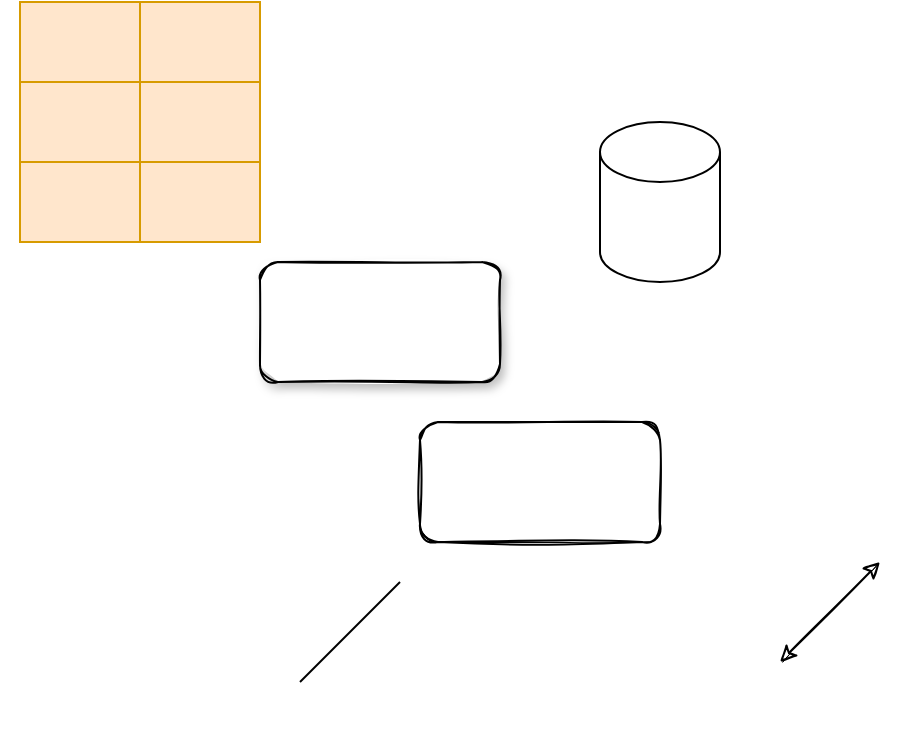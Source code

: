<mxfile version="15.8.4" type="device"><diagram id="4yFeh1nRZorO10Z4uMXK" name="第 1 页"><mxGraphModel dx="946" dy="625" grid="1" gridSize="10" guides="1" tooltips="1" connect="1" arrows="1" fold="1" page="1" pageScale="1" pageWidth="827" pageHeight="1169" math="0" shadow="0"><root><mxCell id="0"/><mxCell id="1" parent="0"/><mxCell id="4Mebza7WRxcMVIhNQ-br-1" value="" style="rounded=1;whiteSpace=wrap;html=1;shadow=1;sketch=1;" vertex="1" parent="1"><mxGeometry x="270" y="210" width="120" height="60" as="geometry"/></mxCell><mxCell id="4Mebza7WRxcMVIhNQ-br-2" value="" style="rounded=1;whiteSpace=wrap;html=1;" vertex="1" parent="1"><mxGeometry x="350" y="290" width="120" height="60" as="geometry"/></mxCell><mxCell id="4Mebza7WRxcMVIhNQ-br-3" value="" style="rounded=1;whiteSpace=wrap;html=1;sketch=1;" vertex="1" parent="1"><mxGeometry x="350" y="290" width="120" height="60" as="geometry"/></mxCell><mxCell id="4Mebza7WRxcMVIhNQ-br-4" value="" style="shape=table;html=1;whiteSpace=wrap;startSize=0;container=1;collapsible=0;childLayout=tableLayout;fillColor=#ffe6cc;strokeColor=#d79b00;" vertex="1" parent="1"><mxGeometry x="150" y="80" width="120" height="120" as="geometry"/></mxCell><mxCell id="4Mebza7WRxcMVIhNQ-br-5" value="" style="shape=partialRectangle;html=1;whiteSpace=wrap;collapsible=0;dropTarget=0;pointerEvents=0;fillColor=none;top=0;left=0;bottom=0;right=0;points=[[0,0.5],[1,0.5]];portConstraint=eastwest;" vertex="1" parent="4Mebza7WRxcMVIhNQ-br-4"><mxGeometry width="120" height="40" as="geometry"/></mxCell><mxCell id="4Mebza7WRxcMVIhNQ-br-6" value="" style="shape=partialRectangle;html=1;whiteSpace=wrap;connectable=0;fillColor=none;top=0;left=0;bottom=0;right=0;overflow=hidden;pointerEvents=1;" vertex="1" parent="4Mebza7WRxcMVIhNQ-br-5"><mxGeometry width="60" height="40" as="geometry"><mxRectangle width="60" height="40" as="alternateBounds"/></mxGeometry></mxCell><mxCell id="4Mebza7WRxcMVIhNQ-br-7" value="" style="shape=partialRectangle;html=1;whiteSpace=wrap;connectable=0;fillColor=none;top=0;left=0;bottom=0;right=0;overflow=hidden;pointerEvents=1;" vertex="1" parent="4Mebza7WRxcMVIhNQ-br-5"><mxGeometry x="60" width="60" height="40" as="geometry"><mxRectangle width="60" height="40" as="alternateBounds"/></mxGeometry></mxCell><mxCell id="4Mebza7WRxcMVIhNQ-br-9" value="" style="shape=partialRectangle;html=1;whiteSpace=wrap;collapsible=0;dropTarget=0;pointerEvents=0;fillColor=none;top=0;left=0;bottom=0;right=0;points=[[0,0.5],[1,0.5]];portConstraint=eastwest;" vertex="1" parent="4Mebza7WRxcMVIhNQ-br-4"><mxGeometry y="40" width="120" height="40" as="geometry"/></mxCell><mxCell id="4Mebza7WRxcMVIhNQ-br-10" value="" style="shape=partialRectangle;html=1;whiteSpace=wrap;connectable=0;fillColor=none;top=0;left=0;bottom=0;right=0;overflow=hidden;pointerEvents=1;" vertex="1" parent="4Mebza7WRxcMVIhNQ-br-9"><mxGeometry width="60" height="40" as="geometry"><mxRectangle width="60" height="40" as="alternateBounds"/></mxGeometry></mxCell><mxCell id="4Mebza7WRxcMVIhNQ-br-11" value="" style="shape=partialRectangle;html=1;whiteSpace=wrap;connectable=0;fillColor=none;top=0;left=0;bottom=0;right=0;overflow=hidden;pointerEvents=1;" vertex="1" parent="4Mebza7WRxcMVIhNQ-br-9"><mxGeometry x="60" width="60" height="40" as="geometry"><mxRectangle width="60" height="40" as="alternateBounds"/></mxGeometry></mxCell><mxCell id="4Mebza7WRxcMVIhNQ-br-13" value="" style="shape=partialRectangle;html=1;whiteSpace=wrap;collapsible=0;dropTarget=0;pointerEvents=0;fillColor=none;top=0;left=0;bottom=0;right=0;points=[[0,0.5],[1,0.5]];portConstraint=eastwest;" vertex="1" parent="4Mebza7WRxcMVIhNQ-br-4"><mxGeometry y="80" width="120" height="40" as="geometry"/></mxCell><mxCell id="4Mebza7WRxcMVIhNQ-br-14" value="" style="shape=partialRectangle;html=1;whiteSpace=wrap;connectable=0;fillColor=none;top=0;left=0;bottom=0;right=0;overflow=hidden;pointerEvents=1;" vertex="1" parent="4Mebza7WRxcMVIhNQ-br-13"><mxGeometry width="60" height="40" as="geometry"><mxRectangle width="60" height="40" as="alternateBounds"/></mxGeometry></mxCell><mxCell id="4Mebza7WRxcMVIhNQ-br-15" value="" style="shape=partialRectangle;html=1;whiteSpace=wrap;connectable=0;fillColor=none;top=0;left=0;bottom=0;right=0;overflow=hidden;pointerEvents=1;" vertex="1" parent="4Mebza7WRxcMVIhNQ-br-13"><mxGeometry x="60" width="60" height="40" as="geometry"><mxRectangle width="60" height="40" as="alternateBounds"/></mxGeometry></mxCell><mxCell id="4Mebza7WRxcMVIhNQ-br-17" value="" style="sketch=0;pointerEvents=1;shadow=0;dashed=0;html=1;strokeColor=none;aspect=fixed;labelPosition=center;verticalLabelPosition=bottom;verticalAlign=top;align=center;outlineConnect=0;shape=mxgraph.vvd.nsx_esg;" vertex="1" parent="1"><mxGeometry x="140" y="295" width="50" height="50" as="geometry"/></mxCell><mxCell id="4Mebza7WRxcMVIhNQ-br-18" value="" style="sketch=0;pointerEvents=1;shadow=0;dashed=0;html=1;strokeColor=none;aspect=fixed;labelPosition=center;verticalLabelPosition=bottom;verticalAlign=top;align=center;outlineConnect=0;shape=mxgraph.vvd.app_volumes_manager;" vertex="1" parent="1"><mxGeometry x="240" y="400" width="48.5" height="50" as="geometry"/></mxCell><mxCell id="4Mebza7WRxcMVIhNQ-br-19" value="" style="endArrow=none;html=1;rounded=0;" edge="1" parent="1"><mxGeometry width="50" height="50" relative="1" as="geometry"><mxPoint x="290" y="420" as="sourcePoint"/><mxPoint x="340" y="370" as="targetPoint"/></mxGeometry></mxCell><mxCell id="4Mebza7WRxcMVIhNQ-br-20" value="" style="endArrow=classic;startArrow=classic;html=1;rounded=0;sketch=1;shadow=0;" edge="1" parent="1"><mxGeometry width="50" height="50" relative="1" as="geometry"><mxPoint x="530" y="410" as="sourcePoint"/><mxPoint x="580" y="360" as="targetPoint"/></mxGeometry></mxCell><mxCell id="4Mebza7WRxcMVIhNQ-br-21" value="" style="shape=cylinder3;whiteSpace=wrap;html=1;boundedLbl=1;backgroundOutline=1;size=15;rounded=0;sketch=0;" vertex="1" parent="1"><mxGeometry x="440" y="140" width="60" height="80" as="geometry"/></mxCell></root></mxGraphModel></diagram></mxfile>